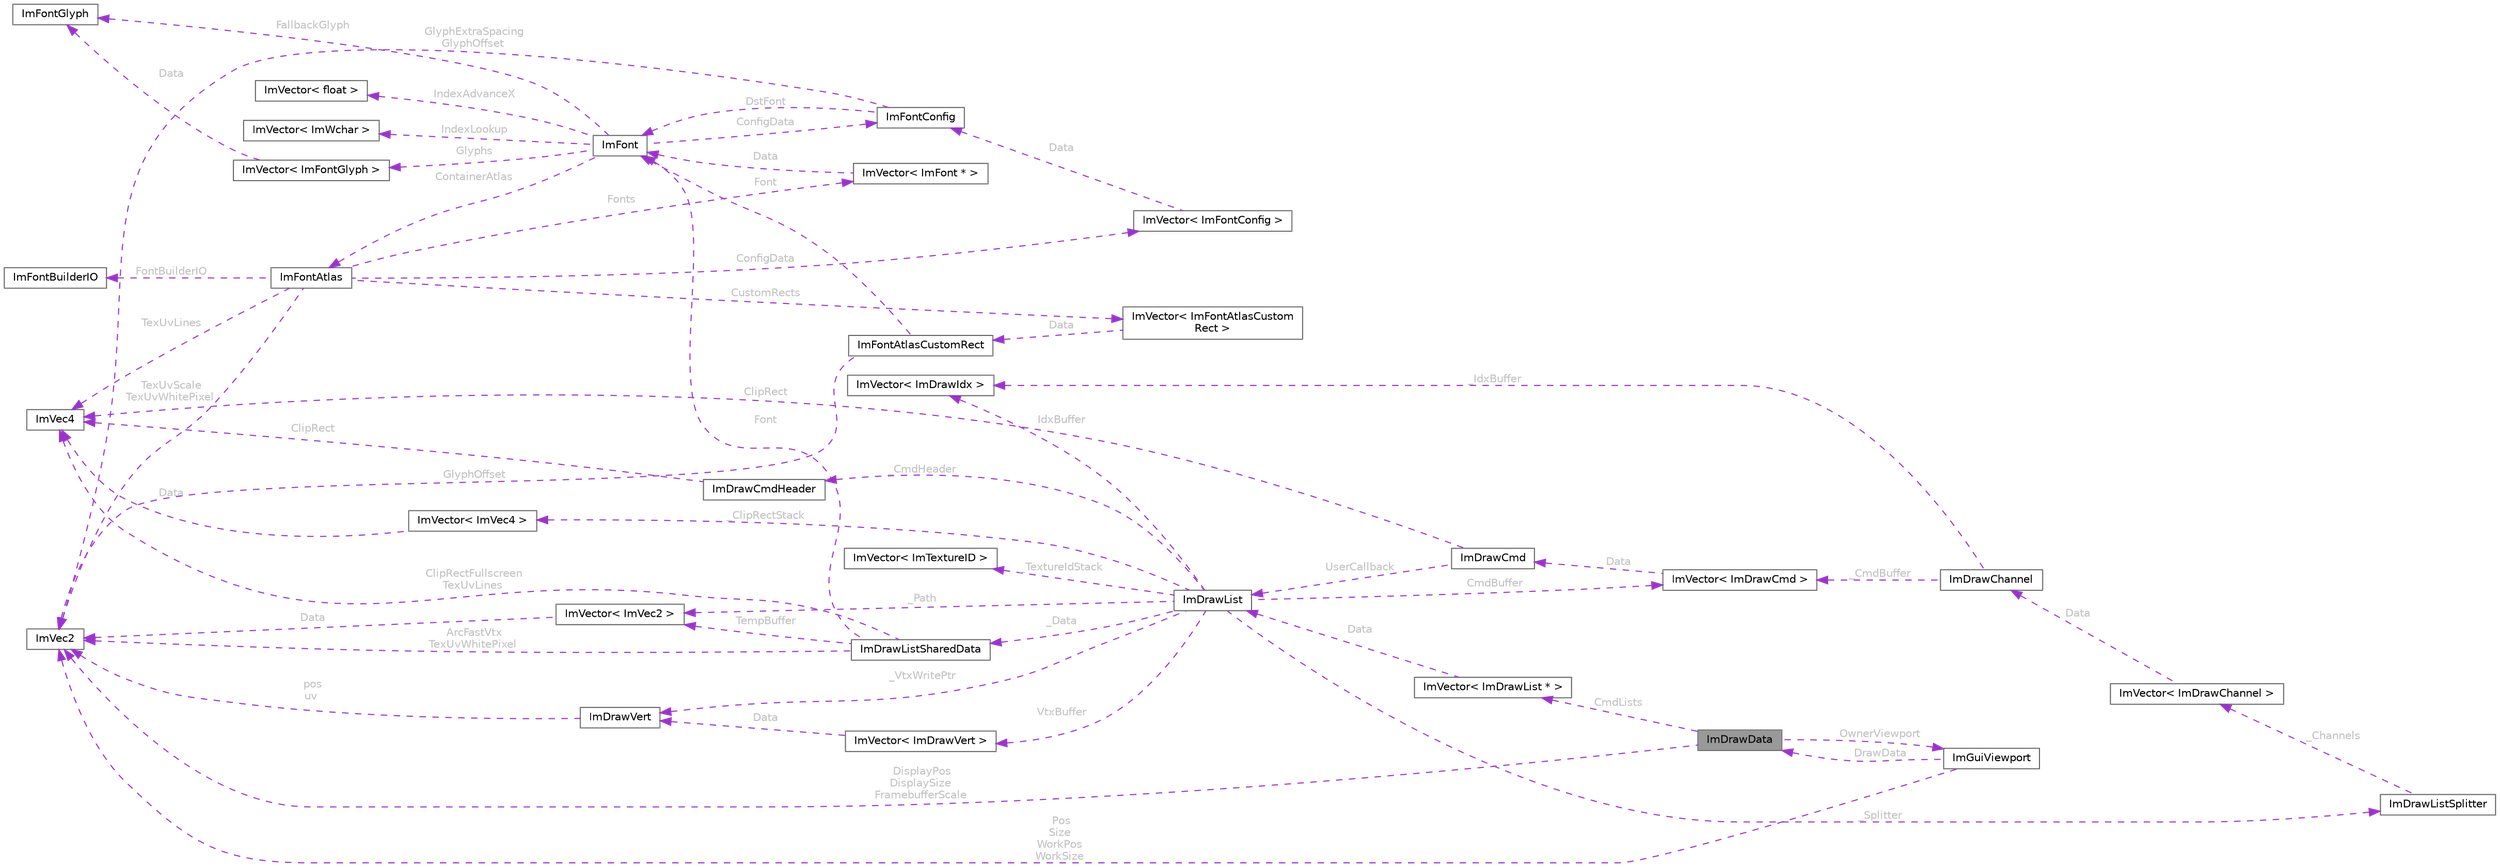 digraph "ImDrawData"
{
 // LATEX_PDF_SIZE
  bgcolor="transparent";
  edge [fontname=Helvetica,fontsize=10,labelfontname=Helvetica,labelfontsize=10];
  node [fontname=Helvetica,fontsize=10,shape=box,height=0.2,width=0.4];
  rankdir="LR";
  Node1 [id="Node000001",label="ImDrawData",height=0.2,width=0.4,color="gray40", fillcolor="grey60", style="filled", fontcolor="black",tooltip=" "];
  Node2 -> Node1 [id="edge1_Node000001_Node000002",dir="back",color="darkorchid3",style="dashed",tooltip=" ",label=" CmdLists",fontcolor="grey" ];
  Node2 [id="Node000002",label="ImVector\< ImDrawList * \>",height=0.2,width=0.4,color="gray40", fillcolor="white", style="filled",URL="$struct_im_vector.html",tooltip=" "];
  Node3 -> Node2 [id="edge2_Node000002_Node000003",dir="back",color="darkorchid3",style="dashed",tooltip=" ",label=" Data",fontcolor="grey" ];
  Node3 [id="Node000003",label="ImDrawList",height=0.2,width=0.4,color="gray40", fillcolor="white", style="filled",URL="$struct_im_draw_list.html",tooltip=" "];
  Node4 -> Node3 [id="edge3_Node000003_Node000004",dir="back",color="darkorchid3",style="dashed",tooltip=" ",label=" CmdBuffer",fontcolor="grey" ];
  Node4 [id="Node000004",label="ImVector\< ImDrawCmd \>",height=0.2,width=0.4,color="gray40", fillcolor="white", style="filled",URL="$struct_im_vector.html",tooltip=" "];
  Node5 -> Node4 [id="edge4_Node000004_Node000005",dir="back",color="darkorchid3",style="dashed",tooltip=" ",label=" Data",fontcolor="grey" ];
  Node5 [id="Node000005",label="ImDrawCmd",height=0.2,width=0.4,color="gray40", fillcolor="white", style="filled",URL="$struct_im_draw_cmd.html",tooltip=" "];
  Node6 -> Node5 [id="edge5_Node000005_Node000006",dir="back",color="darkorchid3",style="dashed",tooltip=" ",label=" ClipRect",fontcolor="grey" ];
  Node6 [id="Node000006",label="ImVec4",height=0.2,width=0.4,color="gray40", fillcolor="white", style="filled",URL="$struct_im_vec4.html",tooltip=" "];
  Node3 -> Node5 [id="edge6_Node000005_Node000003",dir="back",color="darkorchid3",style="dashed",tooltip=" ",label=" UserCallback",fontcolor="grey" ];
  Node7 -> Node3 [id="edge7_Node000003_Node000007",dir="back",color="darkorchid3",style="dashed",tooltip=" ",label=" IdxBuffer",fontcolor="grey" ];
  Node7 [id="Node000007",label="ImVector\< ImDrawIdx \>",height=0.2,width=0.4,color="gray40", fillcolor="white", style="filled",URL="$struct_im_vector.html",tooltip=" "];
  Node8 -> Node3 [id="edge8_Node000003_Node000008",dir="back",color="darkorchid3",style="dashed",tooltip=" ",label=" VtxBuffer",fontcolor="grey" ];
  Node8 [id="Node000008",label="ImVector\< ImDrawVert \>",height=0.2,width=0.4,color="gray40", fillcolor="white", style="filled",URL="$struct_im_vector.html",tooltip=" "];
  Node9 -> Node8 [id="edge9_Node000008_Node000009",dir="back",color="darkorchid3",style="dashed",tooltip=" ",label=" Data",fontcolor="grey" ];
  Node9 [id="Node000009",label="ImDrawVert",height=0.2,width=0.4,color="gray40", fillcolor="white", style="filled",URL="$struct_im_draw_vert.html",tooltip=" "];
  Node10 -> Node9 [id="edge10_Node000009_Node000010",dir="back",color="darkorchid3",style="dashed",tooltip=" ",label=" pos\nuv",fontcolor="grey" ];
  Node10 [id="Node000010",label="ImVec2",height=0.2,width=0.4,color="gray40", fillcolor="white", style="filled",URL="$struct_im_vec2.html",tooltip=" "];
  Node11 -> Node3 [id="edge11_Node000003_Node000011",dir="back",color="darkorchid3",style="dashed",tooltip=" ",label=" _Data",fontcolor="grey" ];
  Node11 [id="Node000011",label="ImDrawListSharedData",height=0.2,width=0.4,color="gray40", fillcolor="white", style="filled",URL="$struct_im_draw_list_shared_data.html",tooltip=" "];
  Node10 -> Node11 [id="edge12_Node000011_Node000010",dir="back",color="darkorchid3",style="dashed",tooltip=" ",label=" ArcFastVtx\nTexUvWhitePixel",fontcolor="grey" ];
  Node12 -> Node11 [id="edge13_Node000011_Node000012",dir="back",color="darkorchid3",style="dashed",tooltip=" ",label=" Font",fontcolor="grey" ];
  Node12 [id="Node000012",label="ImFont",height=0.2,width=0.4,color="gray40", fillcolor="white", style="filled",URL="$struct_im_font.html",tooltip=" "];
  Node13 -> Node12 [id="edge14_Node000012_Node000013",dir="back",color="darkorchid3",style="dashed",tooltip=" ",label=" IndexAdvanceX",fontcolor="grey" ];
  Node13 [id="Node000013",label="ImVector\< float \>",height=0.2,width=0.4,color="gray40", fillcolor="white", style="filled",URL="$struct_im_vector.html",tooltip=" "];
  Node14 -> Node12 [id="edge15_Node000012_Node000014",dir="back",color="darkorchid3",style="dashed",tooltip=" ",label=" IndexLookup",fontcolor="grey" ];
  Node14 [id="Node000014",label="ImVector\< ImWchar \>",height=0.2,width=0.4,color="gray40", fillcolor="white", style="filled",URL="$struct_im_vector.html",tooltip=" "];
  Node15 -> Node12 [id="edge16_Node000012_Node000015",dir="back",color="darkorchid3",style="dashed",tooltip=" ",label=" Glyphs",fontcolor="grey" ];
  Node15 [id="Node000015",label="ImVector\< ImFontGlyph \>",height=0.2,width=0.4,color="gray40", fillcolor="white", style="filled",URL="$struct_im_vector.html",tooltip=" "];
  Node16 -> Node15 [id="edge17_Node000015_Node000016",dir="back",color="darkorchid3",style="dashed",tooltip=" ",label=" Data",fontcolor="grey" ];
  Node16 [id="Node000016",label="ImFontGlyph",height=0.2,width=0.4,color="gray40", fillcolor="white", style="filled",URL="$struct_im_font_glyph.html",tooltip=" "];
  Node16 -> Node12 [id="edge18_Node000012_Node000016",dir="back",color="darkorchid3",style="dashed",tooltip=" ",label=" FallbackGlyph",fontcolor="grey" ];
  Node17 -> Node12 [id="edge19_Node000012_Node000017",dir="back",color="darkorchid3",style="dashed",tooltip=" ",label=" ContainerAtlas",fontcolor="grey" ];
  Node17 [id="Node000017",label="ImFontAtlas",height=0.2,width=0.4,color="gray40", fillcolor="white", style="filled",URL="$struct_im_font_atlas.html",tooltip=" "];
  Node10 -> Node17 [id="edge20_Node000017_Node000010",dir="back",color="darkorchid3",style="dashed",tooltip=" ",label=" TexUvScale\nTexUvWhitePixel",fontcolor="grey" ];
  Node18 -> Node17 [id="edge21_Node000017_Node000018",dir="back",color="darkorchid3",style="dashed",tooltip=" ",label=" Fonts",fontcolor="grey" ];
  Node18 [id="Node000018",label="ImVector\< ImFont * \>",height=0.2,width=0.4,color="gray40", fillcolor="white", style="filled",URL="$struct_im_vector.html",tooltip=" "];
  Node12 -> Node18 [id="edge22_Node000018_Node000012",dir="back",color="darkorchid3",style="dashed",tooltip=" ",label=" Data",fontcolor="grey" ];
  Node19 -> Node17 [id="edge23_Node000017_Node000019",dir="back",color="darkorchid3",style="dashed",tooltip=" ",label=" CustomRects",fontcolor="grey" ];
  Node19 [id="Node000019",label="ImVector\< ImFontAtlasCustom\lRect \>",height=0.2,width=0.4,color="gray40", fillcolor="white", style="filled",URL="$struct_im_vector.html",tooltip=" "];
  Node20 -> Node19 [id="edge24_Node000019_Node000020",dir="back",color="darkorchid3",style="dashed",tooltip=" ",label=" Data",fontcolor="grey" ];
  Node20 [id="Node000020",label="ImFontAtlasCustomRect",height=0.2,width=0.4,color="gray40", fillcolor="white", style="filled",URL="$struct_im_font_atlas_custom_rect.html",tooltip=" "];
  Node10 -> Node20 [id="edge25_Node000020_Node000010",dir="back",color="darkorchid3",style="dashed",tooltip=" ",label=" GlyphOffset",fontcolor="grey" ];
  Node12 -> Node20 [id="edge26_Node000020_Node000012",dir="back",color="darkorchid3",style="dashed",tooltip=" ",label=" Font",fontcolor="grey" ];
  Node21 -> Node17 [id="edge27_Node000017_Node000021",dir="back",color="darkorchid3",style="dashed",tooltip=" ",label=" ConfigData",fontcolor="grey" ];
  Node21 [id="Node000021",label="ImVector\< ImFontConfig \>",height=0.2,width=0.4,color="gray40", fillcolor="white", style="filled",URL="$struct_im_vector.html",tooltip=" "];
  Node22 -> Node21 [id="edge28_Node000021_Node000022",dir="back",color="darkorchid3",style="dashed",tooltip=" ",label=" Data",fontcolor="grey" ];
  Node22 [id="Node000022",label="ImFontConfig",height=0.2,width=0.4,color="gray40", fillcolor="white", style="filled",URL="$struct_im_font_config.html",tooltip=" "];
  Node10 -> Node22 [id="edge29_Node000022_Node000010",dir="back",color="darkorchid3",style="dashed",tooltip=" ",label=" GlyphExtraSpacing\nGlyphOffset",fontcolor="grey" ];
  Node12 -> Node22 [id="edge30_Node000022_Node000012",dir="back",color="darkorchid3",style="dashed",tooltip=" ",label=" DstFont",fontcolor="grey" ];
  Node6 -> Node17 [id="edge31_Node000017_Node000006",dir="back",color="darkorchid3",style="dashed",tooltip=" ",label=" TexUvLines",fontcolor="grey" ];
  Node23 -> Node17 [id="edge32_Node000017_Node000023",dir="back",color="darkorchid3",style="dashed",tooltip=" ",label=" FontBuilderIO",fontcolor="grey" ];
  Node23 [id="Node000023",label="ImFontBuilderIO",height=0.2,width=0.4,color="gray40", fillcolor="white", style="filled",URL="$struct_im_font_builder_i_o.html",tooltip=" "];
  Node22 -> Node12 [id="edge33_Node000012_Node000022",dir="back",color="darkorchid3",style="dashed",tooltip=" ",label=" ConfigData",fontcolor="grey" ];
  Node6 -> Node11 [id="edge34_Node000011_Node000006",dir="back",color="darkorchid3",style="dashed",tooltip=" ",label=" ClipRectFullscreen\nTexUvLines",fontcolor="grey" ];
  Node24 -> Node11 [id="edge35_Node000011_Node000024",dir="back",color="darkorchid3",style="dashed",tooltip=" ",label=" TempBuffer",fontcolor="grey" ];
  Node24 [id="Node000024",label="ImVector\< ImVec2 \>",height=0.2,width=0.4,color="gray40", fillcolor="white", style="filled",URL="$struct_im_vector.html",tooltip=" "];
  Node10 -> Node24 [id="edge36_Node000024_Node000010",dir="back",color="darkorchid3",style="dashed",tooltip=" ",label=" Data",fontcolor="grey" ];
  Node9 -> Node3 [id="edge37_Node000003_Node000009",dir="back",color="darkorchid3",style="dashed",tooltip=" ",label=" _VtxWritePtr",fontcolor="grey" ];
  Node25 -> Node3 [id="edge38_Node000003_Node000025",dir="back",color="darkorchid3",style="dashed",tooltip=" ",label=" _ClipRectStack",fontcolor="grey" ];
  Node25 [id="Node000025",label="ImVector\< ImVec4 \>",height=0.2,width=0.4,color="gray40", fillcolor="white", style="filled",URL="$struct_im_vector.html",tooltip=" "];
  Node6 -> Node25 [id="edge39_Node000025_Node000006",dir="back",color="darkorchid3",style="dashed",tooltip=" ",label=" Data",fontcolor="grey" ];
  Node26 -> Node3 [id="edge40_Node000003_Node000026",dir="back",color="darkorchid3",style="dashed",tooltip=" ",label=" _TextureIdStack",fontcolor="grey" ];
  Node26 [id="Node000026",label="ImVector\< ImTextureID \>",height=0.2,width=0.4,color="gray40", fillcolor="white", style="filled",URL="$struct_im_vector.html",tooltip=" "];
  Node24 -> Node3 [id="edge41_Node000003_Node000024",dir="back",color="darkorchid3",style="dashed",tooltip=" ",label=" _Path",fontcolor="grey" ];
  Node27 -> Node3 [id="edge42_Node000003_Node000027",dir="back",color="darkorchid3",style="dashed",tooltip=" ",label=" _CmdHeader",fontcolor="grey" ];
  Node27 [id="Node000027",label="ImDrawCmdHeader",height=0.2,width=0.4,color="gray40", fillcolor="white", style="filled",URL="$struct_im_draw_cmd_header.html",tooltip=" "];
  Node6 -> Node27 [id="edge43_Node000027_Node000006",dir="back",color="darkorchid3",style="dashed",tooltip=" ",label=" ClipRect",fontcolor="grey" ];
  Node28 -> Node3 [id="edge44_Node000003_Node000028",dir="back",color="darkorchid3",style="dashed",tooltip=" ",label=" _Splitter",fontcolor="grey" ];
  Node28 [id="Node000028",label="ImDrawListSplitter",height=0.2,width=0.4,color="gray40", fillcolor="white", style="filled",URL="$struct_im_draw_list_splitter.html",tooltip=" "];
  Node29 -> Node28 [id="edge45_Node000028_Node000029",dir="back",color="darkorchid3",style="dashed",tooltip=" ",label=" _Channels",fontcolor="grey" ];
  Node29 [id="Node000029",label="ImVector\< ImDrawChannel \>",height=0.2,width=0.4,color="gray40", fillcolor="white", style="filled",URL="$struct_im_vector.html",tooltip=" "];
  Node30 -> Node29 [id="edge46_Node000029_Node000030",dir="back",color="darkorchid3",style="dashed",tooltip=" ",label=" Data",fontcolor="grey" ];
  Node30 [id="Node000030",label="ImDrawChannel",height=0.2,width=0.4,color="gray40", fillcolor="white", style="filled",URL="$struct_im_draw_channel.html",tooltip=" "];
  Node4 -> Node30 [id="edge47_Node000030_Node000004",dir="back",color="darkorchid3",style="dashed",tooltip=" ",label=" _CmdBuffer",fontcolor="grey" ];
  Node7 -> Node30 [id="edge48_Node000030_Node000007",dir="back",color="darkorchid3",style="dashed",tooltip=" ",label=" _IdxBuffer",fontcolor="grey" ];
  Node10 -> Node1 [id="edge49_Node000001_Node000010",dir="back",color="darkorchid3",style="dashed",tooltip=" ",label=" DisplayPos\nDisplaySize\nFramebufferScale",fontcolor="grey" ];
  Node31 -> Node1 [id="edge50_Node000001_Node000031",dir="back",color="darkorchid3",style="dashed",tooltip=" ",label=" OwnerViewport",fontcolor="grey" ];
  Node31 [id="Node000031",label="ImGuiViewport",height=0.2,width=0.4,color="gray40", fillcolor="white", style="filled",URL="$struct_im_gui_viewport.html",tooltip=" "];
  Node10 -> Node31 [id="edge51_Node000031_Node000010",dir="back",color="darkorchid3",style="dashed",tooltip=" ",label=" Pos\nSize\nWorkPos\nWorkSize",fontcolor="grey" ];
  Node1 -> Node31 [id="edge52_Node000031_Node000001",dir="back",color="darkorchid3",style="dashed",tooltip=" ",label=" DrawData",fontcolor="grey" ];
}

